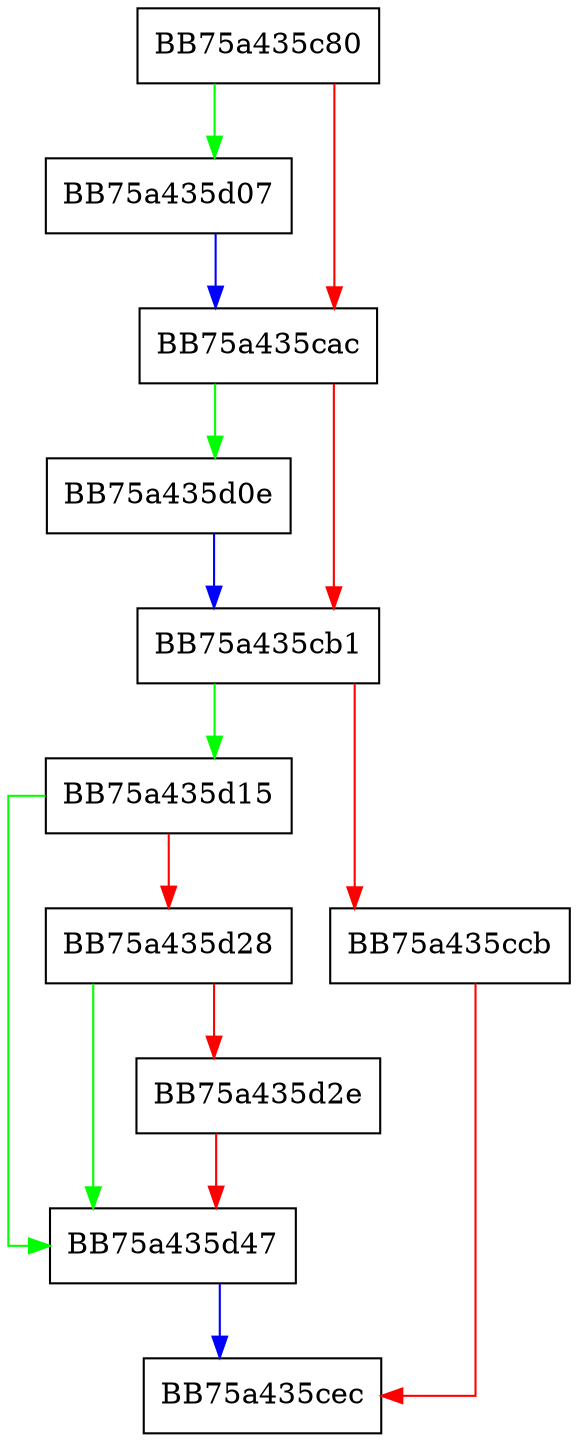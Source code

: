 digraph QueryPathFromEnv {
  node [shape="box"];
  graph [splines=ortho];
  BB75a435c80 -> BB75a435d07 [color="green"];
  BB75a435c80 -> BB75a435cac [color="red"];
  BB75a435cac -> BB75a435d0e [color="green"];
  BB75a435cac -> BB75a435cb1 [color="red"];
  BB75a435cb1 -> BB75a435d15 [color="green"];
  BB75a435cb1 -> BB75a435ccb [color="red"];
  BB75a435ccb -> BB75a435cec [color="red"];
  BB75a435d07 -> BB75a435cac [color="blue"];
  BB75a435d0e -> BB75a435cb1 [color="blue"];
  BB75a435d15 -> BB75a435d47 [color="green"];
  BB75a435d15 -> BB75a435d28 [color="red"];
  BB75a435d28 -> BB75a435d47 [color="green"];
  BB75a435d28 -> BB75a435d2e [color="red"];
  BB75a435d2e -> BB75a435d47 [color="red"];
  BB75a435d47 -> BB75a435cec [color="blue"];
}